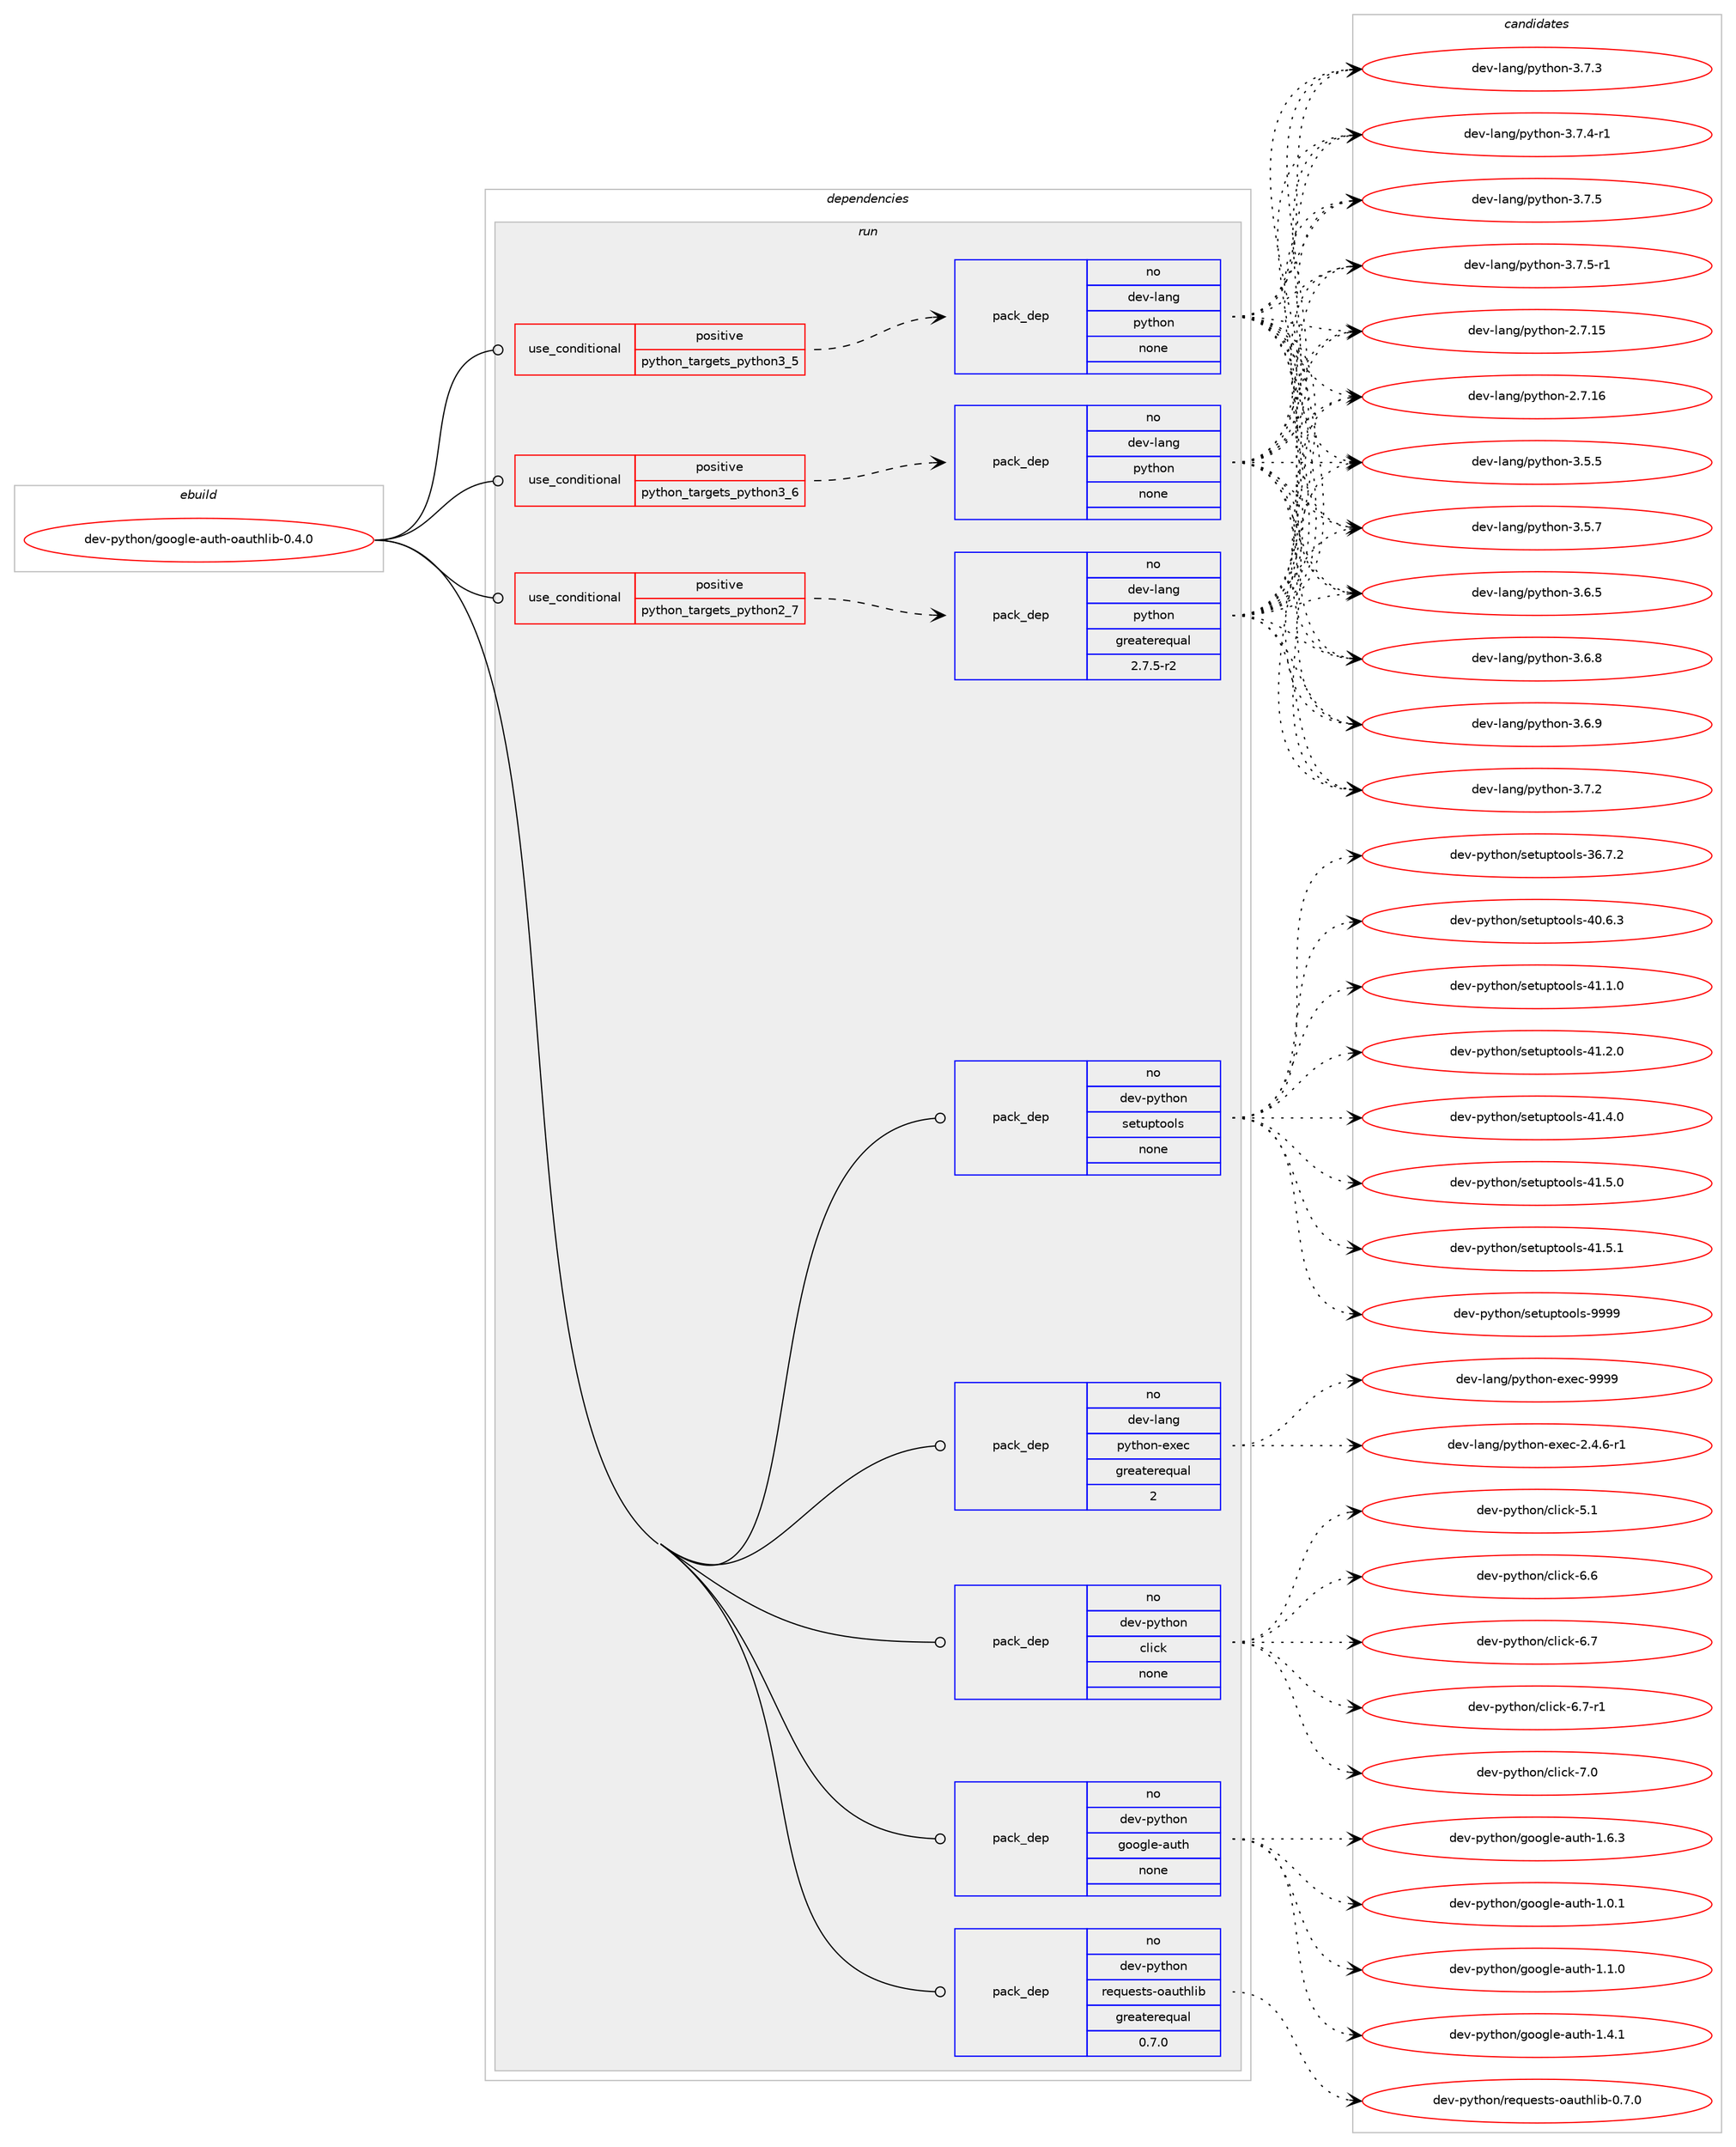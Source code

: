 digraph prolog {

# *************
# Graph options
# *************

newrank=true;
concentrate=true;
compound=true;
graph [rankdir=LR,fontname=Helvetica,fontsize=10,ranksep=1.5];#, ranksep=2.5, nodesep=0.2];
edge  [arrowhead=vee];
node  [fontname=Helvetica,fontsize=10];

# **********
# The ebuild
# **********

subgraph cluster_leftcol {
color=gray;
rank=same;
label=<<i>ebuild</i>>;
id [label="dev-python/google-auth-oauthlib-0.4.0", color=red, width=4, href="../dev-python/google-auth-oauthlib-0.4.0.svg"];
}

# ****************
# The dependencies
# ****************

subgraph cluster_midcol {
color=gray;
label=<<i>dependencies</i>>;
subgraph cluster_compile {
fillcolor="#eeeeee";
style=filled;
label=<<i>compile</i>>;
}
subgraph cluster_compileandrun {
fillcolor="#eeeeee";
style=filled;
label=<<i>compile and run</i>>;
}
subgraph cluster_run {
fillcolor="#eeeeee";
style=filled;
label=<<i>run</i>>;
subgraph cond140175 {
dependency607320 [label=<<TABLE BORDER="0" CELLBORDER="1" CELLSPACING="0" CELLPADDING="4"><TR><TD ROWSPAN="3" CELLPADDING="10">use_conditional</TD></TR><TR><TD>positive</TD></TR><TR><TD>python_targets_python2_7</TD></TR></TABLE>>, shape=none, color=red];
subgraph pack455347 {
dependency607321 [label=<<TABLE BORDER="0" CELLBORDER="1" CELLSPACING="0" CELLPADDING="4" WIDTH="220"><TR><TD ROWSPAN="6" CELLPADDING="30">pack_dep</TD></TR><TR><TD WIDTH="110">no</TD></TR><TR><TD>dev-lang</TD></TR><TR><TD>python</TD></TR><TR><TD>greaterequal</TD></TR><TR><TD>2.7.5-r2</TD></TR></TABLE>>, shape=none, color=blue];
}
dependency607320:e -> dependency607321:w [weight=20,style="dashed",arrowhead="vee"];
}
id:e -> dependency607320:w [weight=20,style="solid",arrowhead="odot"];
subgraph cond140176 {
dependency607322 [label=<<TABLE BORDER="0" CELLBORDER="1" CELLSPACING="0" CELLPADDING="4"><TR><TD ROWSPAN="3" CELLPADDING="10">use_conditional</TD></TR><TR><TD>positive</TD></TR><TR><TD>python_targets_python3_5</TD></TR></TABLE>>, shape=none, color=red];
subgraph pack455348 {
dependency607323 [label=<<TABLE BORDER="0" CELLBORDER="1" CELLSPACING="0" CELLPADDING="4" WIDTH="220"><TR><TD ROWSPAN="6" CELLPADDING="30">pack_dep</TD></TR><TR><TD WIDTH="110">no</TD></TR><TR><TD>dev-lang</TD></TR><TR><TD>python</TD></TR><TR><TD>none</TD></TR><TR><TD></TD></TR></TABLE>>, shape=none, color=blue];
}
dependency607322:e -> dependency607323:w [weight=20,style="dashed",arrowhead="vee"];
}
id:e -> dependency607322:w [weight=20,style="solid",arrowhead="odot"];
subgraph cond140177 {
dependency607324 [label=<<TABLE BORDER="0" CELLBORDER="1" CELLSPACING="0" CELLPADDING="4"><TR><TD ROWSPAN="3" CELLPADDING="10">use_conditional</TD></TR><TR><TD>positive</TD></TR><TR><TD>python_targets_python3_6</TD></TR></TABLE>>, shape=none, color=red];
subgraph pack455349 {
dependency607325 [label=<<TABLE BORDER="0" CELLBORDER="1" CELLSPACING="0" CELLPADDING="4" WIDTH="220"><TR><TD ROWSPAN="6" CELLPADDING="30">pack_dep</TD></TR><TR><TD WIDTH="110">no</TD></TR><TR><TD>dev-lang</TD></TR><TR><TD>python</TD></TR><TR><TD>none</TD></TR><TR><TD></TD></TR></TABLE>>, shape=none, color=blue];
}
dependency607324:e -> dependency607325:w [weight=20,style="dashed",arrowhead="vee"];
}
id:e -> dependency607324:w [weight=20,style="solid",arrowhead="odot"];
subgraph pack455350 {
dependency607326 [label=<<TABLE BORDER="0" CELLBORDER="1" CELLSPACING="0" CELLPADDING="4" WIDTH="220"><TR><TD ROWSPAN="6" CELLPADDING="30">pack_dep</TD></TR><TR><TD WIDTH="110">no</TD></TR><TR><TD>dev-lang</TD></TR><TR><TD>python-exec</TD></TR><TR><TD>greaterequal</TD></TR><TR><TD>2</TD></TR></TABLE>>, shape=none, color=blue];
}
id:e -> dependency607326:w [weight=20,style="solid",arrowhead="odot"];
subgraph pack455351 {
dependency607327 [label=<<TABLE BORDER="0" CELLBORDER="1" CELLSPACING="0" CELLPADDING="4" WIDTH="220"><TR><TD ROWSPAN="6" CELLPADDING="30">pack_dep</TD></TR><TR><TD WIDTH="110">no</TD></TR><TR><TD>dev-python</TD></TR><TR><TD>click</TD></TR><TR><TD>none</TD></TR><TR><TD></TD></TR></TABLE>>, shape=none, color=blue];
}
id:e -> dependency607327:w [weight=20,style="solid",arrowhead="odot"];
subgraph pack455352 {
dependency607328 [label=<<TABLE BORDER="0" CELLBORDER="1" CELLSPACING="0" CELLPADDING="4" WIDTH="220"><TR><TD ROWSPAN="6" CELLPADDING="30">pack_dep</TD></TR><TR><TD WIDTH="110">no</TD></TR><TR><TD>dev-python</TD></TR><TR><TD>google-auth</TD></TR><TR><TD>none</TD></TR><TR><TD></TD></TR></TABLE>>, shape=none, color=blue];
}
id:e -> dependency607328:w [weight=20,style="solid",arrowhead="odot"];
subgraph pack455353 {
dependency607329 [label=<<TABLE BORDER="0" CELLBORDER="1" CELLSPACING="0" CELLPADDING="4" WIDTH="220"><TR><TD ROWSPAN="6" CELLPADDING="30">pack_dep</TD></TR><TR><TD WIDTH="110">no</TD></TR><TR><TD>dev-python</TD></TR><TR><TD>requests-oauthlib</TD></TR><TR><TD>greaterequal</TD></TR><TR><TD>0.7.0</TD></TR></TABLE>>, shape=none, color=blue];
}
id:e -> dependency607329:w [weight=20,style="solid",arrowhead="odot"];
subgraph pack455354 {
dependency607330 [label=<<TABLE BORDER="0" CELLBORDER="1" CELLSPACING="0" CELLPADDING="4" WIDTH="220"><TR><TD ROWSPAN="6" CELLPADDING="30">pack_dep</TD></TR><TR><TD WIDTH="110">no</TD></TR><TR><TD>dev-python</TD></TR><TR><TD>setuptools</TD></TR><TR><TD>none</TD></TR><TR><TD></TD></TR></TABLE>>, shape=none, color=blue];
}
id:e -> dependency607330:w [weight=20,style="solid",arrowhead="odot"];
}
}

# **************
# The candidates
# **************

subgraph cluster_choices {
rank=same;
color=gray;
label=<<i>candidates</i>>;

subgraph choice455347 {
color=black;
nodesep=1;
choice10010111845108971101034711212111610411111045504655464953 [label="dev-lang/python-2.7.15", color=red, width=4,href="../dev-lang/python-2.7.15.svg"];
choice10010111845108971101034711212111610411111045504655464954 [label="dev-lang/python-2.7.16", color=red, width=4,href="../dev-lang/python-2.7.16.svg"];
choice100101118451089711010347112121116104111110455146534653 [label="dev-lang/python-3.5.5", color=red, width=4,href="../dev-lang/python-3.5.5.svg"];
choice100101118451089711010347112121116104111110455146534655 [label="dev-lang/python-3.5.7", color=red, width=4,href="../dev-lang/python-3.5.7.svg"];
choice100101118451089711010347112121116104111110455146544653 [label="dev-lang/python-3.6.5", color=red, width=4,href="../dev-lang/python-3.6.5.svg"];
choice100101118451089711010347112121116104111110455146544656 [label="dev-lang/python-3.6.8", color=red, width=4,href="../dev-lang/python-3.6.8.svg"];
choice100101118451089711010347112121116104111110455146544657 [label="dev-lang/python-3.6.9", color=red, width=4,href="../dev-lang/python-3.6.9.svg"];
choice100101118451089711010347112121116104111110455146554650 [label="dev-lang/python-3.7.2", color=red, width=4,href="../dev-lang/python-3.7.2.svg"];
choice100101118451089711010347112121116104111110455146554651 [label="dev-lang/python-3.7.3", color=red, width=4,href="../dev-lang/python-3.7.3.svg"];
choice1001011184510897110103471121211161041111104551465546524511449 [label="dev-lang/python-3.7.4-r1", color=red, width=4,href="../dev-lang/python-3.7.4-r1.svg"];
choice100101118451089711010347112121116104111110455146554653 [label="dev-lang/python-3.7.5", color=red, width=4,href="../dev-lang/python-3.7.5.svg"];
choice1001011184510897110103471121211161041111104551465546534511449 [label="dev-lang/python-3.7.5-r1", color=red, width=4,href="../dev-lang/python-3.7.5-r1.svg"];
dependency607321:e -> choice10010111845108971101034711212111610411111045504655464953:w [style=dotted,weight="100"];
dependency607321:e -> choice10010111845108971101034711212111610411111045504655464954:w [style=dotted,weight="100"];
dependency607321:e -> choice100101118451089711010347112121116104111110455146534653:w [style=dotted,weight="100"];
dependency607321:e -> choice100101118451089711010347112121116104111110455146534655:w [style=dotted,weight="100"];
dependency607321:e -> choice100101118451089711010347112121116104111110455146544653:w [style=dotted,weight="100"];
dependency607321:e -> choice100101118451089711010347112121116104111110455146544656:w [style=dotted,weight="100"];
dependency607321:e -> choice100101118451089711010347112121116104111110455146544657:w [style=dotted,weight="100"];
dependency607321:e -> choice100101118451089711010347112121116104111110455146554650:w [style=dotted,weight="100"];
dependency607321:e -> choice100101118451089711010347112121116104111110455146554651:w [style=dotted,weight="100"];
dependency607321:e -> choice1001011184510897110103471121211161041111104551465546524511449:w [style=dotted,weight="100"];
dependency607321:e -> choice100101118451089711010347112121116104111110455146554653:w [style=dotted,weight="100"];
dependency607321:e -> choice1001011184510897110103471121211161041111104551465546534511449:w [style=dotted,weight="100"];
}
subgraph choice455348 {
color=black;
nodesep=1;
choice10010111845108971101034711212111610411111045504655464953 [label="dev-lang/python-2.7.15", color=red, width=4,href="../dev-lang/python-2.7.15.svg"];
choice10010111845108971101034711212111610411111045504655464954 [label="dev-lang/python-2.7.16", color=red, width=4,href="../dev-lang/python-2.7.16.svg"];
choice100101118451089711010347112121116104111110455146534653 [label="dev-lang/python-3.5.5", color=red, width=4,href="../dev-lang/python-3.5.5.svg"];
choice100101118451089711010347112121116104111110455146534655 [label="dev-lang/python-3.5.7", color=red, width=4,href="../dev-lang/python-3.5.7.svg"];
choice100101118451089711010347112121116104111110455146544653 [label="dev-lang/python-3.6.5", color=red, width=4,href="../dev-lang/python-3.6.5.svg"];
choice100101118451089711010347112121116104111110455146544656 [label="dev-lang/python-3.6.8", color=red, width=4,href="../dev-lang/python-3.6.8.svg"];
choice100101118451089711010347112121116104111110455146544657 [label="dev-lang/python-3.6.9", color=red, width=4,href="../dev-lang/python-3.6.9.svg"];
choice100101118451089711010347112121116104111110455146554650 [label="dev-lang/python-3.7.2", color=red, width=4,href="../dev-lang/python-3.7.2.svg"];
choice100101118451089711010347112121116104111110455146554651 [label="dev-lang/python-3.7.3", color=red, width=4,href="../dev-lang/python-3.7.3.svg"];
choice1001011184510897110103471121211161041111104551465546524511449 [label="dev-lang/python-3.7.4-r1", color=red, width=4,href="../dev-lang/python-3.7.4-r1.svg"];
choice100101118451089711010347112121116104111110455146554653 [label="dev-lang/python-3.7.5", color=red, width=4,href="../dev-lang/python-3.7.5.svg"];
choice1001011184510897110103471121211161041111104551465546534511449 [label="dev-lang/python-3.7.5-r1", color=red, width=4,href="../dev-lang/python-3.7.5-r1.svg"];
dependency607323:e -> choice10010111845108971101034711212111610411111045504655464953:w [style=dotted,weight="100"];
dependency607323:e -> choice10010111845108971101034711212111610411111045504655464954:w [style=dotted,weight="100"];
dependency607323:e -> choice100101118451089711010347112121116104111110455146534653:w [style=dotted,weight="100"];
dependency607323:e -> choice100101118451089711010347112121116104111110455146534655:w [style=dotted,weight="100"];
dependency607323:e -> choice100101118451089711010347112121116104111110455146544653:w [style=dotted,weight="100"];
dependency607323:e -> choice100101118451089711010347112121116104111110455146544656:w [style=dotted,weight="100"];
dependency607323:e -> choice100101118451089711010347112121116104111110455146544657:w [style=dotted,weight="100"];
dependency607323:e -> choice100101118451089711010347112121116104111110455146554650:w [style=dotted,weight="100"];
dependency607323:e -> choice100101118451089711010347112121116104111110455146554651:w [style=dotted,weight="100"];
dependency607323:e -> choice1001011184510897110103471121211161041111104551465546524511449:w [style=dotted,weight="100"];
dependency607323:e -> choice100101118451089711010347112121116104111110455146554653:w [style=dotted,weight="100"];
dependency607323:e -> choice1001011184510897110103471121211161041111104551465546534511449:w [style=dotted,weight="100"];
}
subgraph choice455349 {
color=black;
nodesep=1;
choice10010111845108971101034711212111610411111045504655464953 [label="dev-lang/python-2.7.15", color=red, width=4,href="../dev-lang/python-2.7.15.svg"];
choice10010111845108971101034711212111610411111045504655464954 [label="dev-lang/python-2.7.16", color=red, width=4,href="../dev-lang/python-2.7.16.svg"];
choice100101118451089711010347112121116104111110455146534653 [label="dev-lang/python-3.5.5", color=red, width=4,href="../dev-lang/python-3.5.5.svg"];
choice100101118451089711010347112121116104111110455146534655 [label="dev-lang/python-3.5.7", color=red, width=4,href="../dev-lang/python-3.5.7.svg"];
choice100101118451089711010347112121116104111110455146544653 [label="dev-lang/python-3.6.5", color=red, width=4,href="../dev-lang/python-3.6.5.svg"];
choice100101118451089711010347112121116104111110455146544656 [label="dev-lang/python-3.6.8", color=red, width=4,href="../dev-lang/python-3.6.8.svg"];
choice100101118451089711010347112121116104111110455146544657 [label="dev-lang/python-3.6.9", color=red, width=4,href="../dev-lang/python-3.6.9.svg"];
choice100101118451089711010347112121116104111110455146554650 [label="dev-lang/python-3.7.2", color=red, width=4,href="../dev-lang/python-3.7.2.svg"];
choice100101118451089711010347112121116104111110455146554651 [label="dev-lang/python-3.7.3", color=red, width=4,href="../dev-lang/python-3.7.3.svg"];
choice1001011184510897110103471121211161041111104551465546524511449 [label="dev-lang/python-3.7.4-r1", color=red, width=4,href="../dev-lang/python-3.7.4-r1.svg"];
choice100101118451089711010347112121116104111110455146554653 [label="dev-lang/python-3.7.5", color=red, width=4,href="../dev-lang/python-3.7.5.svg"];
choice1001011184510897110103471121211161041111104551465546534511449 [label="dev-lang/python-3.7.5-r1", color=red, width=4,href="../dev-lang/python-3.7.5-r1.svg"];
dependency607325:e -> choice10010111845108971101034711212111610411111045504655464953:w [style=dotted,weight="100"];
dependency607325:e -> choice10010111845108971101034711212111610411111045504655464954:w [style=dotted,weight="100"];
dependency607325:e -> choice100101118451089711010347112121116104111110455146534653:w [style=dotted,weight="100"];
dependency607325:e -> choice100101118451089711010347112121116104111110455146534655:w [style=dotted,weight="100"];
dependency607325:e -> choice100101118451089711010347112121116104111110455146544653:w [style=dotted,weight="100"];
dependency607325:e -> choice100101118451089711010347112121116104111110455146544656:w [style=dotted,weight="100"];
dependency607325:e -> choice100101118451089711010347112121116104111110455146544657:w [style=dotted,weight="100"];
dependency607325:e -> choice100101118451089711010347112121116104111110455146554650:w [style=dotted,weight="100"];
dependency607325:e -> choice100101118451089711010347112121116104111110455146554651:w [style=dotted,weight="100"];
dependency607325:e -> choice1001011184510897110103471121211161041111104551465546524511449:w [style=dotted,weight="100"];
dependency607325:e -> choice100101118451089711010347112121116104111110455146554653:w [style=dotted,weight="100"];
dependency607325:e -> choice1001011184510897110103471121211161041111104551465546534511449:w [style=dotted,weight="100"];
}
subgraph choice455350 {
color=black;
nodesep=1;
choice10010111845108971101034711212111610411111045101120101994550465246544511449 [label="dev-lang/python-exec-2.4.6-r1", color=red, width=4,href="../dev-lang/python-exec-2.4.6-r1.svg"];
choice10010111845108971101034711212111610411111045101120101994557575757 [label="dev-lang/python-exec-9999", color=red, width=4,href="../dev-lang/python-exec-9999.svg"];
dependency607326:e -> choice10010111845108971101034711212111610411111045101120101994550465246544511449:w [style=dotted,weight="100"];
dependency607326:e -> choice10010111845108971101034711212111610411111045101120101994557575757:w [style=dotted,weight="100"];
}
subgraph choice455351 {
color=black;
nodesep=1;
choice1001011184511212111610411111047991081059910745534649 [label="dev-python/click-5.1", color=red, width=4,href="../dev-python/click-5.1.svg"];
choice1001011184511212111610411111047991081059910745544654 [label="dev-python/click-6.6", color=red, width=4,href="../dev-python/click-6.6.svg"];
choice1001011184511212111610411111047991081059910745544655 [label="dev-python/click-6.7", color=red, width=4,href="../dev-python/click-6.7.svg"];
choice10010111845112121116104111110479910810599107455446554511449 [label="dev-python/click-6.7-r1", color=red, width=4,href="../dev-python/click-6.7-r1.svg"];
choice1001011184511212111610411111047991081059910745554648 [label="dev-python/click-7.0", color=red, width=4,href="../dev-python/click-7.0.svg"];
dependency607327:e -> choice1001011184511212111610411111047991081059910745534649:w [style=dotted,weight="100"];
dependency607327:e -> choice1001011184511212111610411111047991081059910745544654:w [style=dotted,weight="100"];
dependency607327:e -> choice1001011184511212111610411111047991081059910745544655:w [style=dotted,weight="100"];
dependency607327:e -> choice10010111845112121116104111110479910810599107455446554511449:w [style=dotted,weight="100"];
dependency607327:e -> choice1001011184511212111610411111047991081059910745554648:w [style=dotted,weight="100"];
}
subgraph choice455352 {
color=black;
nodesep=1;
choice10010111845112121116104111110471031111111031081014597117116104454946484649 [label="dev-python/google-auth-1.0.1", color=red, width=4,href="../dev-python/google-auth-1.0.1.svg"];
choice10010111845112121116104111110471031111111031081014597117116104454946494648 [label="dev-python/google-auth-1.1.0", color=red, width=4,href="../dev-python/google-auth-1.1.0.svg"];
choice10010111845112121116104111110471031111111031081014597117116104454946524649 [label="dev-python/google-auth-1.4.1", color=red, width=4,href="../dev-python/google-auth-1.4.1.svg"];
choice10010111845112121116104111110471031111111031081014597117116104454946544651 [label="dev-python/google-auth-1.6.3", color=red, width=4,href="../dev-python/google-auth-1.6.3.svg"];
dependency607328:e -> choice10010111845112121116104111110471031111111031081014597117116104454946484649:w [style=dotted,weight="100"];
dependency607328:e -> choice10010111845112121116104111110471031111111031081014597117116104454946494648:w [style=dotted,weight="100"];
dependency607328:e -> choice10010111845112121116104111110471031111111031081014597117116104454946524649:w [style=dotted,weight="100"];
dependency607328:e -> choice10010111845112121116104111110471031111111031081014597117116104454946544651:w [style=dotted,weight="100"];
}
subgraph choice455353 {
color=black;
nodesep=1;
choice1001011184511212111610411111047114101113117101115116115451119711711610410810598454846554648 [label="dev-python/requests-oauthlib-0.7.0", color=red, width=4,href="../dev-python/requests-oauthlib-0.7.0.svg"];
dependency607329:e -> choice1001011184511212111610411111047114101113117101115116115451119711711610410810598454846554648:w [style=dotted,weight="100"];
}
subgraph choice455354 {
color=black;
nodesep=1;
choice100101118451121211161041111104711510111611711211611111110811545515446554650 [label="dev-python/setuptools-36.7.2", color=red, width=4,href="../dev-python/setuptools-36.7.2.svg"];
choice100101118451121211161041111104711510111611711211611111110811545524846544651 [label="dev-python/setuptools-40.6.3", color=red, width=4,href="../dev-python/setuptools-40.6.3.svg"];
choice100101118451121211161041111104711510111611711211611111110811545524946494648 [label="dev-python/setuptools-41.1.0", color=red, width=4,href="../dev-python/setuptools-41.1.0.svg"];
choice100101118451121211161041111104711510111611711211611111110811545524946504648 [label="dev-python/setuptools-41.2.0", color=red, width=4,href="../dev-python/setuptools-41.2.0.svg"];
choice100101118451121211161041111104711510111611711211611111110811545524946524648 [label="dev-python/setuptools-41.4.0", color=red, width=4,href="../dev-python/setuptools-41.4.0.svg"];
choice100101118451121211161041111104711510111611711211611111110811545524946534648 [label="dev-python/setuptools-41.5.0", color=red, width=4,href="../dev-python/setuptools-41.5.0.svg"];
choice100101118451121211161041111104711510111611711211611111110811545524946534649 [label="dev-python/setuptools-41.5.1", color=red, width=4,href="../dev-python/setuptools-41.5.1.svg"];
choice10010111845112121116104111110471151011161171121161111111081154557575757 [label="dev-python/setuptools-9999", color=red, width=4,href="../dev-python/setuptools-9999.svg"];
dependency607330:e -> choice100101118451121211161041111104711510111611711211611111110811545515446554650:w [style=dotted,weight="100"];
dependency607330:e -> choice100101118451121211161041111104711510111611711211611111110811545524846544651:w [style=dotted,weight="100"];
dependency607330:e -> choice100101118451121211161041111104711510111611711211611111110811545524946494648:w [style=dotted,weight="100"];
dependency607330:e -> choice100101118451121211161041111104711510111611711211611111110811545524946504648:w [style=dotted,weight="100"];
dependency607330:e -> choice100101118451121211161041111104711510111611711211611111110811545524946524648:w [style=dotted,weight="100"];
dependency607330:e -> choice100101118451121211161041111104711510111611711211611111110811545524946534648:w [style=dotted,weight="100"];
dependency607330:e -> choice100101118451121211161041111104711510111611711211611111110811545524946534649:w [style=dotted,weight="100"];
dependency607330:e -> choice10010111845112121116104111110471151011161171121161111111081154557575757:w [style=dotted,weight="100"];
}
}

}
